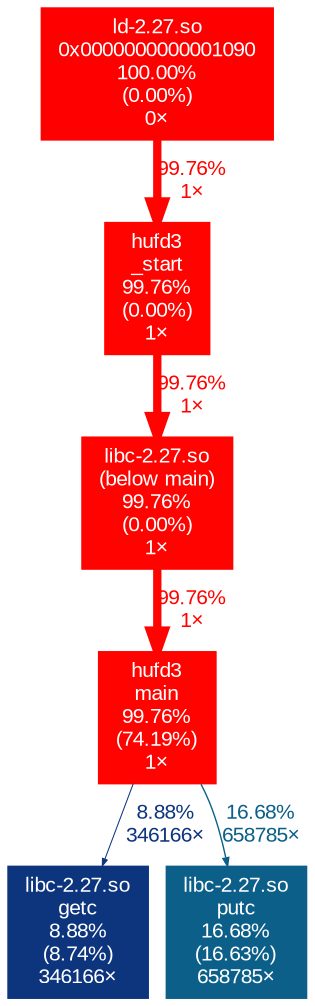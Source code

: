 digraph {
	graph [fontname=Arial, nodesep=0.125, ranksep=0.25];
	node [fontcolor=white, fontname=Arial, height=0, shape=box, style=filled, width=0];
	edge [fontname=Arial];
	"(below main)" [color="#ff0300", fontcolor="#ffffff", fontsize="10.00", label="libc-2.27.so\n(below main)\n99.76%\n(0.00%)\n1×"];
	"(below main)" -> main [arrowsize="1.00", color="#ff0300", fontcolor="#ff0300", fontsize="10.00", label="99.76%\n1×", labeldistance="3.99", penwidth="3.99"];
	"0x0000000000001090" [color="#ff0000", fontcolor="#ffffff", fontsize="10.00", label="ld-2.27.so\n0x0000000000001090\n100.00%\n(0.00%)\n0×"];
	"0x0000000000001090" -> "_start" [arrowsize="1.00", color="#ff0300", fontcolor="#ff0300", fontsize="10.00", label="99.76%\n1×", labeldistance="3.99", penwidth="3.99"];
	"_start" [color="#ff0300", fontcolor="#ffffff", fontsize="10.00", label="hufd3\n_start\n99.76%\n(0.00%)\n1×"];
	"_start" -> "(below main)" [arrowsize="1.00", color="#ff0300", fontcolor="#ff0300", fontsize="10.00", label="99.76%\n1×", labeldistance="3.99", penwidth="3.99"];
	getc [color="#0d357e", fontcolor="#ffffff", fontsize="10.00", label="libc-2.27.so\ngetc\n8.88%\n(8.74%)\n346166×"];
	main [color="#ff0300", fontcolor="#ffffff", fontsize="10.00", label="hufd3\nmain\n99.76%\n(74.19%)\n1×"];
	main -> getc [arrowsize="0.35", color="#0d357e", fontcolor="#0d357e", fontsize="10.00", label="8.88%\n346166×", labeldistance="0.50", penwidth="0.50"];
	main -> putc [arrowsize="0.41", color="#0c5f88", fontcolor="#0c5f88", fontsize="10.00", label="16.68%\n658785×", labeldistance="0.67", penwidth="0.67"];
	putc [color="#0c5f88", fontcolor="#ffffff", fontsize="10.00", label="libc-2.27.so\nputc\n16.68%\n(16.63%)\n658785×"];
}
